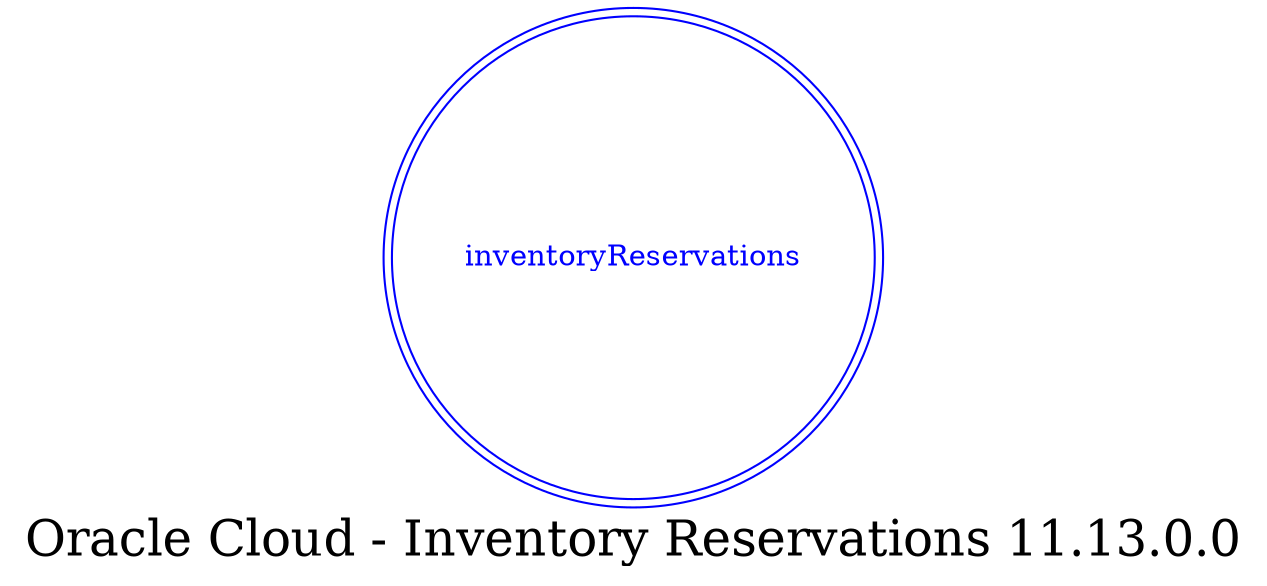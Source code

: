 digraph LexiconGraph {
graph[label="Oracle Cloud - Inventory Reservations 11.13.0.0", fontsize=24]
splines=true
"inventoryReservations" [color=blue, fontcolor=blue, shape=doublecircle]
}

